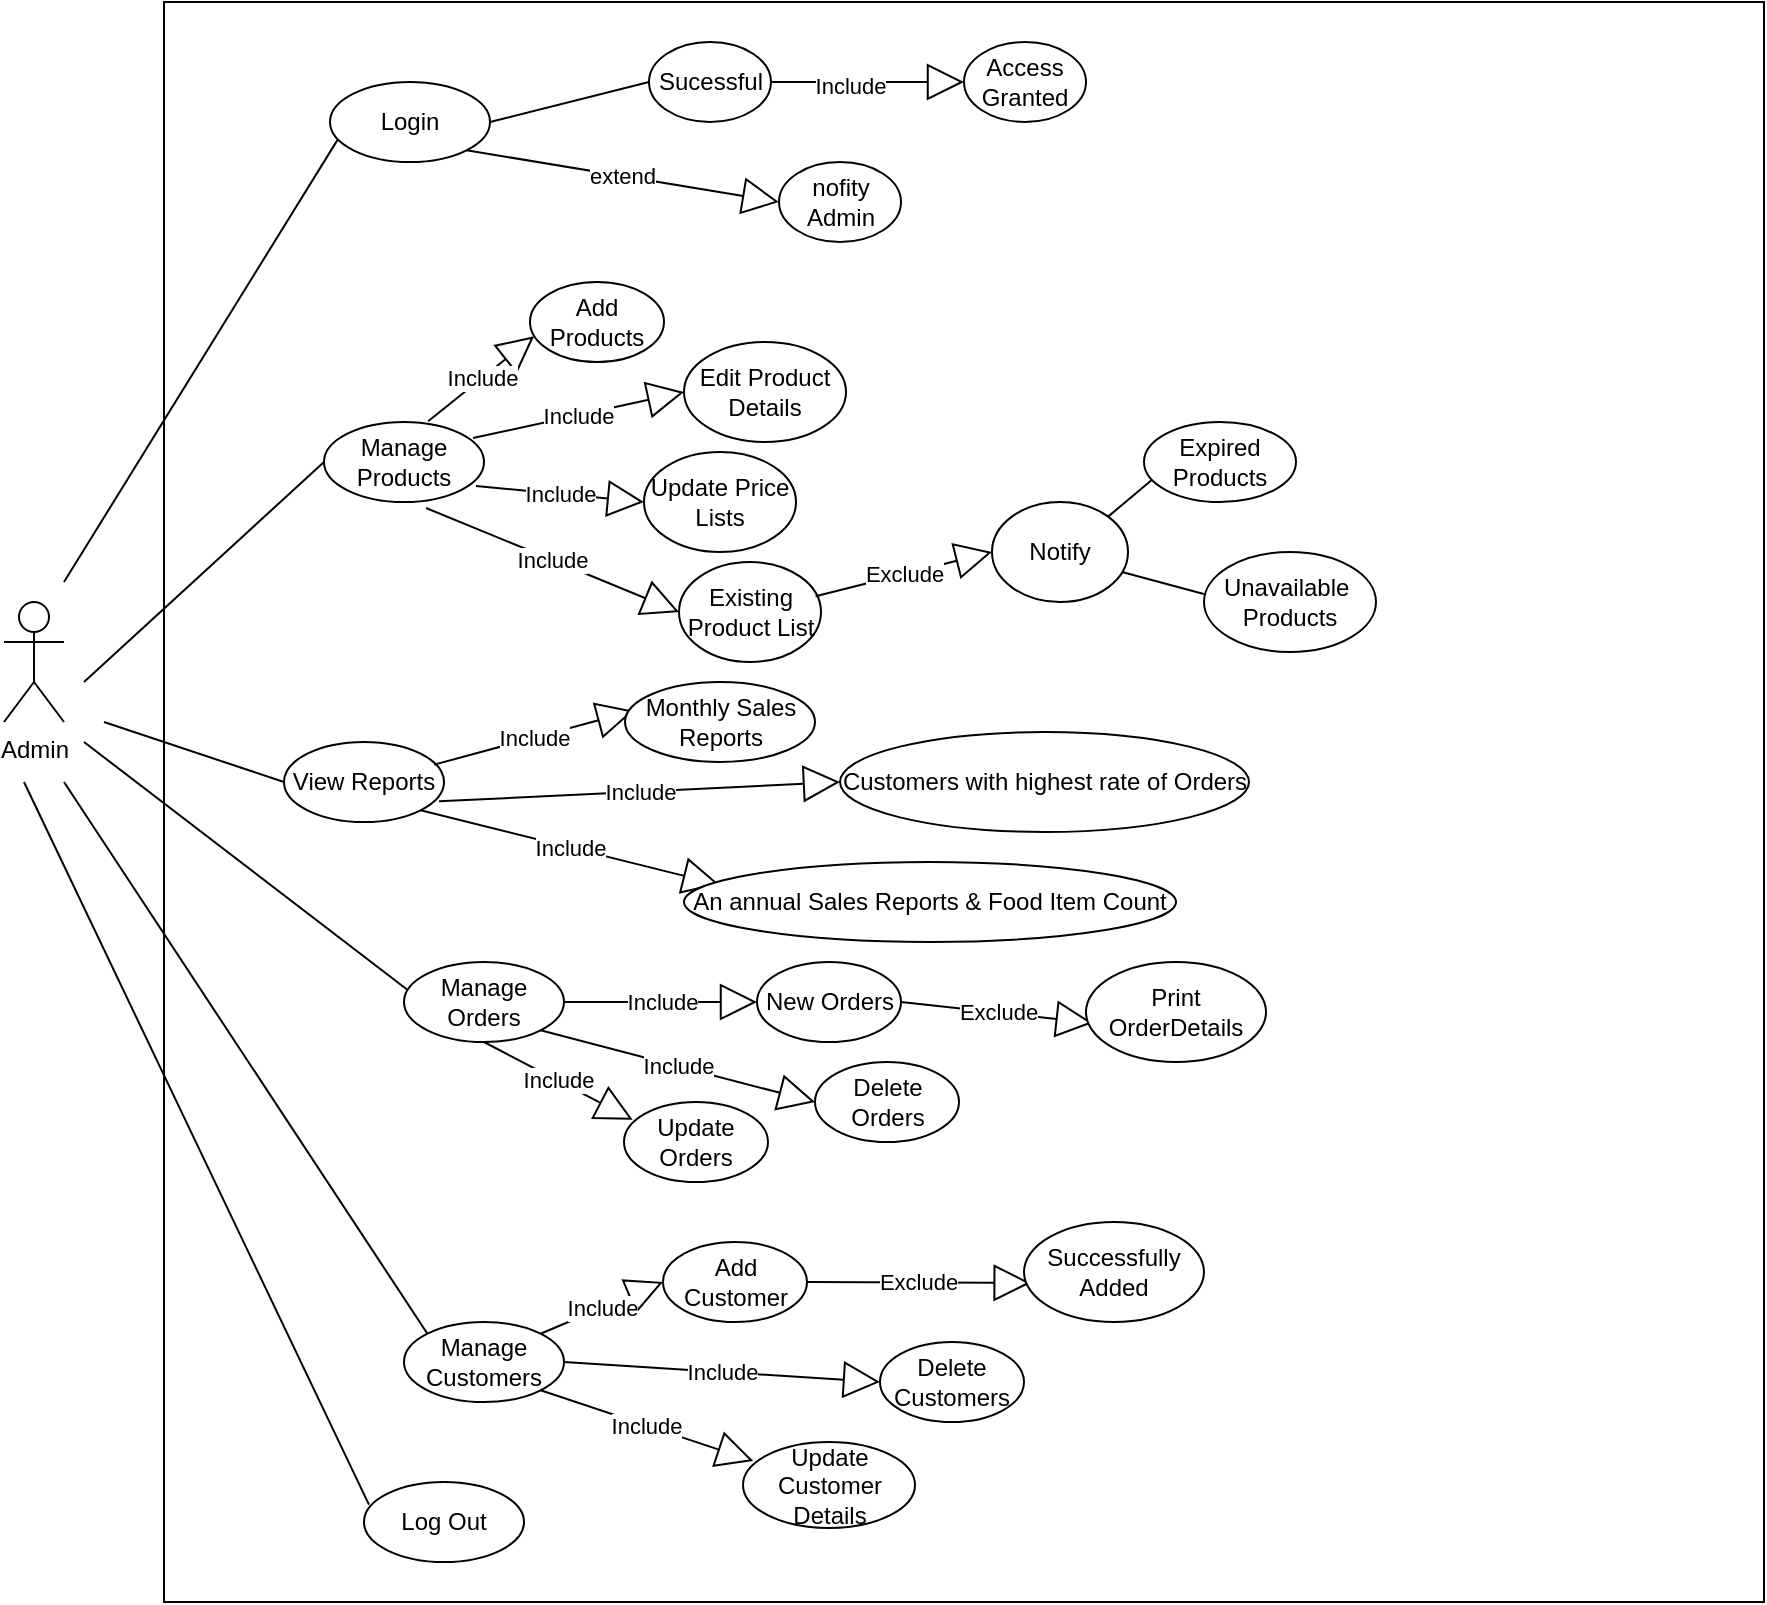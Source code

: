 <mxfile version="22.1.5" type="device">
  <diagram name="Page-1" id="RJeKPR0kddyxgbqvuu3e">
    <mxGraphModel dx="1760" dy="1572" grid="1" gridSize="10" guides="1" tooltips="1" connect="1" arrows="1" fold="1" page="1" pageScale="1" pageWidth="827" pageHeight="1169" math="0" shadow="0">
      <root>
        <mxCell id="0" />
        <mxCell id="1" parent="0" />
        <mxCell id="ts2UV_owP9PpplTrndFB-2" value="" style="whiteSpace=wrap;html=1;aspect=fixed;" vertex="1" parent="1">
          <mxGeometry x="40" y="-240" width="800" height="800" as="geometry" />
        </mxCell>
        <mxCell id="ts2UV_owP9PpplTrndFB-3" value="Admin" style="shape=umlActor;verticalLabelPosition=bottom;verticalAlign=top;html=1;outlineConnect=0;" vertex="1" parent="1">
          <mxGeometry x="-40" y="60" width="30" height="60" as="geometry" />
        </mxCell>
        <mxCell id="ts2UV_owP9PpplTrndFB-11" value="" style="endArrow=none;html=1;rounded=0;entryX=0.049;entryY=0.717;entryDx=0;entryDy=0;entryPerimeter=0;" edge="1" parent="1" target="ts2UV_owP9PpplTrndFB-12">
          <mxGeometry width="50" height="50" relative="1" as="geometry">
            <mxPoint x="-10" y="50" as="sourcePoint" />
            <mxPoint x="40" y="-80" as="targetPoint" />
          </mxGeometry>
        </mxCell>
        <mxCell id="ts2UV_owP9PpplTrndFB-12" value="Login" style="ellipse;whiteSpace=wrap;html=1;" vertex="1" parent="1">
          <mxGeometry x="123" y="-200" width="80" height="40" as="geometry" />
        </mxCell>
        <mxCell id="ts2UV_owP9PpplTrndFB-13" value="Log Out" style="ellipse;whiteSpace=wrap;html=1;" vertex="1" parent="1">
          <mxGeometry x="140" y="500" width="80" height="40" as="geometry" />
        </mxCell>
        <mxCell id="ts2UV_owP9PpplTrndFB-14" value="" style="endArrow=none;html=1;rounded=0;entryX=0.031;entryY=0.283;entryDx=0;entryDy=0;entryPerimeter=0;" edge="1" parent="1" target="ts2UV_owP9PpplTrndFB-13">
          <mxGeometry width="50" height="50" relative="1" as="geometry">
            <mxPoint x="-30" y="150" as="sourcePoint" />
            <mxPoint x="80" y="-70" as="targetPoint" />
          </mxGeometry>
        </mxCell>
        <mxCell id="ts2UV_owP9PpplTrndFB-24" value="" style="endArrow=none;html=1;rounded=0;entryX=0;entryY=0.5;entryDx=0;entryDy=0;" edge="1" parent="1" target="ts2UV_owP9PpplTrndFB-25">
          <mxGeometry width="50" height="50" relative="1" as="geometry">
            <mxPoint y="100" as="sourcePoint" />
            <mxPoint x="80" y="20" as="targetPoint" />
          </mxGeometry>
        </mxCell>
        <mxCell id="ts2UV_owP9PpplTrndFB-25" value="Manage Products" style="ellipse;whiteSpace=wrap;html=1;" vertex="1" parent="1">
          <mxGeometry x="120" y="-30" width="80" height="40" as="geometry" />
        </mxCell>
        <mxCell id="ts2UV_owP9PpplTrndFB-26" value="" style="endArrow=none;html=1;rounded=0;entryX=0.021;entryY=0.346;entryDx=0;entryDy=0;entryPerimeter=0;" edge="1" parent="1" target="ts2UV_owP9PpplTrndFB-27">
          <mxGeometry width="50" height="50" relative="1" as="geometry">
            <mxPoint y="130" as="sourcePoint" />
            <mxPoint x="80" y="-40" as="targetPoint" />
          </mxGeometry>
        </mxCell>
        <mxCell id="ts2UV_owP9PpplTrndFB-27" value="Manage Orders" style="ellipse;whiteSpace=wrap;html=1;" vertex="1" parent="1">
          <mxGeometry x="160" y="240" width="80" height="40" as="geometry" />
        </mxCell>
        <mxCell id="ts2UV_owP9PpplTrndFB-29" value="Include" style="endArrow=block;endSize=16;endFill=0;html=1;rounded=0;exitX=0.651;exitY=-0.009;exitDx=0;exitDy=0;exitPerimeter=0;entryX=0.03;entryY=0.679;entryDx=0;entryDy=0;entryPerimeter=0;" edge="1" parent="1" source="ts2UV_owP9PpplTrndFB-25" target="ts2UV_owP9PpplTrndFB-41">
          <mxGeometry width="160" relative="1" as="geometry">
            <mxPoint x="143" y="-140" as="sourcePoint" />
            <mxPoint x="238.022" y="-32.0" as="targetPoint" />
          </mxGeometry>
        </mxCell>
        <mxCell id="ts2UV_owP9PpplTrndFB-33" value="Include" style="endArrow=block;endSize=16;endFill=0;html=1;rounded=0;exitX=1;exitY=0.5;exitDx=0;exitDy=0;entryX=0;entryY=0.5;entryDx=0;entryDy=0;" edge="1" parent="1" source="ts2UV_owP9PpplTrndFB-36" target="ts2UV_owP9PpplTrndFB-37">
          <mxGeometry x="-0.191" y="-2" width="160" relative="1" as="geometry">
            <mxPoint x="341" y="-94" as="sourcePoint" />
            <mxPoint x="442" y="-100" as="targetPoint" />
            <mxPoint as="offset" />
          </mxGeometry>
        </mxCell>
        <mxCell id="ts2UV_owP9PpplTrndFB-34" value="extend" style="endArrow=block;endSize=16;endFill=0;html=1;rounded=0;exitX=1;exitY=1;exitDx=0;exitDy=0;entryX=0;entryY=0.5;entryDx=0;entryDy=0;" edge="1" parent="1" source="ts2UV_owP9PpplTrndFB-12" target="ts2UV_owP9PpplTrndFB-40">
          <mxGeometry width="160" relative="1" as="geometry">
            <mxPoint x="180" y="16" as="sourcePoint" />
            <mxPoint x="281" y="10" as="targetPoint" />
          </mxGeometry>
        </mxCell>
        <mxCell id="ts2UV_owP9PpplTrndFB-36" value="Sucessful" style="ellipse;whiteSpace=wrap;html=1;" vertex="1" parent="1">
          <mxGeometry x="282.5" y="-220" width="61" height="40" as="geometry" />
        </mxCell>
        <mxCell id="ts2UV_owP9PpplTrndFB-37" value="Access&lt;br&gt;Granted" style="ellipse;whiteSpace=wrap;html=1;" vertex="1" parent="1">
          <mxGeometry x="440" y="-220" width="61" height="40" as="geometry" />
        </mxCell>
        <mxCell id="ts2UV_owP9PpplTrndFB-38" value="Existing Product List" style="ellipse;whiteSpace=wrap;html=1;" vertex="1" parent="1">
          <mxGeometry x="297.5" y="40" width="71" height="50" as="geometry" />
        </mxCell>
        <mxCell id="ts2UV_owP9PpplTrndFB-40" value="nofity Admin" style="ellipse;whiteSpace=wrap;html=1;" vertex="1" parent="1">
          <mxGeometry x="347.5" y="-160" width="61" height="40" as="geometry" />
        </mxCell>
        <mxCell id="ts2UV_owP9PpplTrndFB-41" value="Add Products" style="ellipse;whiteSpace=wrap;html=1;" vertex="1" parent="1">
          <mxGeometry x="223" y="-100" width="67" height="40" as="geometry" />
        </mxCell>
        <mxCell id="ts2UV_owP9PpplTrndFB-42" value="Update Price Lists" style="ellipse;whiteSpace=wrap;html=1;" vertex="1" parent="1">
          <mxGeometry x="280" y="-15" width="76" height="50" as="geometry" />
        </mxCell>
        <mxCell id="ts2UV_owP9PpplTrndFB-43" value="Edit Product Details" style="ellipse;whiteSpace=wrap;html=1;" vertex="1" parent="1">
          <mxGeometry x="300" y="-70" width="81" height="50" as="geometry" />
        </mxCell>
        <mxCell id="ts2UV_owP9PpplTrndFB-44" value="Include" style="endArrow=block;endSize=16;endFill=0;html=1;rounded=0;exitX=0.931;exitY=0.201;exitDx=0;exitDy=0;exitPerimeter=0;entryX=0;entryY=0.5;entryDx=0;entryDy=0;" edge="1" parent="1" source="ts2UV_owP9PpplTrndFB-25" target="ts2UV_owP9PpplTrndFB-43">
          <mxGeometry width="160" relative="1" as="geometry">
            <mxPoint x="232" y="136" as="sourcePoint" />
            <mxPoint x="412" y="85" as="targetPoint" />
          </mxGeometry>
        </mxCell>
        <mxCell id="ts2UV_owP9PpplTrndFB-45" value="Include" style="endArrow=block;endSize=16;endFill=0;html=1;rounded=0;exitX=0.95;exitY=0.8;exitDx=0;exitDy=0;exitPerimeter=0;entryX=0;entryY=0.5;entryDx=0;entryDy=0;" edge="1" parent="1" source="ts2UV_owP9PpplTrndFB-25" target="ts2UV_owP9PpplTrndFB-42">
          <mxGeometry width="160" relative="1" as="geometry">
            <mxPoint x="242" y="146" as="sourcePoint" />
            <mxPoint x="422" y="95" as="targetPoint" />
          </mxGeometry>
        </mxCell>
        <mxCell id="ts2UV_owP9PpplTrndFB-46" value="Include" style="endArrow=block;endSize=16;endFill=0;html=1;rounded=0;entryX=0;entryY=0.5;entryDx=0;entryDy=0;exitX=0.638;exitY=1.075;exitDx=0;exitDy=0;exitPerimeter=0;" edge="1" parent="1" source="ts2UV_owP9PpplTrndFB-25" target="ts2UV_owP9PpplTrndFB-38">
          <mxGeometry x="0.004" width="160" relative="1" as="geometry">
            <mxPoint x="243" y="160" as="sourcePoint" />
            <mxPoint x="285.5" y="75.0" as="targetPoint" />
            <mxPoint as="offset" />
          </mxGeometry>
        </mxCell>
        <mxCell id="ts2UV_owP9PpplTrndFB-47" value="Expired Products" style="ellipse;whiteSpace=wrap;html=1;" vertex="1" parent="1">
          <mxGeometry x="530" y="-30" width="76" height="40" as="geometry" />
        </mxCell>
        <mxCell id="ts2UV_owP9PpplTrndFB-48" value="Unavailable&amp;nbsp; Products" style="ellipse;whiteSpace=wrap;html=1;" vertex="1" parent="1">
          <mxGeometry x="560" y="35" width="86" height="50" as="geometry" />
        </mxCell>
        <mxCell id="ts2UV_owP9PpplTrndFB-50" value="Exclude" style="endArrow=block;endSize=16;endFill=0;html=1;rounded=0;entryX=0;entryY=0.5;entryDx=0;entryDy=0;exitX=0.962;exitY=0.343;exitDx=0;exitDy=0;exitPerimeter=0;" edge="1" parent="1" source="ts2UV_owP9PpplTrndFB-38" target="ts2UV_owP9PpplTrndFB-51">
          <mxGeometry x="0.004" width="160" relative="1" as="geometry">
            <mxPoint x="345.924" y="67.197" as="sourcePoint" />
            <mxPoint x="438" y="246" as="targetPoint" />
            <mxPoint as="offset" />
          </mxGeometry>
        </mxCell>
        <mxCell id="ts2UV_owP9PpplTrndFB-51" value="Notify" style="ellipse;whiteSpace=wrap;html=1;" vertex="1" parent="1">
          <mxGeometry x="454" y="10" width="68" height="50" as="geometry" />
        </mxCell>
        <mxCell id="ts2UV_owP9PpplTrndFB-52" value="" style="endArrow=none;html=1;rounded=0;exitX=1;exitY=0;exitDx=0;exitDy=0;entryX=0.049;entryY=0.729;entryDx=0;entryDy=0;entryPerimeter=0;" edge="1" parent="1" source="ts2UV_owP9PpplTrndFB-51" target="ts2UV_owP9PpplTrndFB-47">
          <mxGeometry width="50" height="50" relative="1" as="geometry">
            <mxPoint x="313" y="290" as="sourcePoint" />
            <mxPoint x="543" y="220" as="targetPoint" />
          </mxGeometry>
        </mxCell>
        <mxCell id="ts2UV_owP9PpplTrndFB-53" value="" style="endArrow=none;html=1;rounded=0;entryX=-0.001;entryY=0.42;entryDx=0;entryDy=0;exitX=0.956;exitY=0.7;exitDx=0;exitDy=0;exitPerimeter=0;entryPerimeter=0;" edge="1" parent="1" source="ts2UV_owP9PpplTrndFB-51" target="ts2UV_owP9PpplTrndFB-48">
          <mxGeometry width="50" height="50" relative="1" as="geometry">
            <mxPoint x="501" y="247" as="sourcePoint" />
            <mxPoint x="543" y="232" as="targetPoint" />
          </mxGeometry>
        </mxCell>
        <mxCell id="ts2UV_owP9PpplTrndFB-54" value="" style="endArrow=none;html=1;rounded=0;entryX=0;entryY=0.5;entryDx=0;entryDy=0;exitX=1;exitY=0.5;exitDx=0;exitDy=0;" edge="1" parent="1" source="ts2UV_owP9PpplTrndFB-12" target="ts2UV_owP9PpplTrndFB-36">
          <mxGeometry width="50" height="50" relative="1" as="geometry">
            <mxPoint x="180" y="30" as="sourcePoint" />
            <mxPoint x="230" y="-20" as="targetPoint" />
          </mxGeometry>
        </mxCell>
        <mxCell id="ts2UV_owP9PpplTrndFB-55" value="Include" style="endArrow=block;endSize=16;endFill=0;html=1;rounded=0;exitX=1;exitY=0.5;exitDx=0;exitDy=0;entryX=0;entryY=0.5;entryDx=0;entryDy=0;" edge="1" parent="1" source="ts2UV_owP9PpplTrndFB-27" target="ts2UV_owP9PpplTrndFB-56">
          <mxGeometry width="160" relative="1" as="geometry">
            <mxPoint x="200" y="236" as="sourcePoint" />
            <mxPoint x="250" y="210" as="targetPoint" />
          </mxGeometry>
        </mxCell>
        <mxCell id="ts2UV_owP9PpplTrndFB-56" value="New Orders" style="ellipse;whiteSpace=wrap;html=1;" vertex="1" parent="1">
          <mxGeometry x="336.5" y="240" width="72" height="40" as="geometry" />
        </mxCell>
        <mxCell id="ts2UV_owP9PpplTrndFB-58" value="Include" style="endArrow=block;endSize=16;endFill=0;html=1;rounded=0;exitX=1;exitY=1;exitDx=0;exitDy=0;entryX=0;entryY=0.5;entryDx=0;entryDy=0;" edge="1" parent="1" source="ts2UV_owP9PpplTrndFB-27" target="ts2UV_owP9PpplTrndFB-59">
          <mxGeometry width="160" relative="1" as="geometry">
            <mxPoint x="198" y="236" as="sourcePoint" />
            <mxPoint x="245" y="220" as="targetPoint" />
          </mxGeometry>
        </mxCell>
        <mxCell id="ts2UV_owP9PpplTrndFB-59" value="Delete Orders" style="ellipse;whiteSpace=wrap;html=1;" vertex="1" parent="1">
          <mxGeometry x="365.5" y="290" width="72" height="40" as="geometry" />
        </mxCell>
        <mxCell id="ts2UV_owP9PpplTrndFB-60" value="Include" style="endArrow=block;endSize=16;endFill=0;html=1;rounded=0;exitX=0.5;exitY=1;exitDx=0;exitDy=0;entryX=0.06;entryY=0.221;entryDx=0;entryDy=0;entryPerimeter=0;" edge="1" parent="1" source="ts2UV_owP9PpplTrndFB-27" target="ts2UV_owP9PpplTrndFB-61">
          <mxGeometry width="160" relative="1" as="geometry">
            <mxPoint x="130.004" y="280.002" as="sourcePoint" />
            <mxPoint x="291.72" y="295.86" as="targetPoint" />
          </mxGeometry>
        </mxCell>
        <mxCell id="ts2UV_owP9PpplTrndFB-61" value="Update Orders" style="ellipse;whiteSpace=wrap;html=1;" vertex="1" parent="1">
          <mxGeometry x="270" y="310" width="72" height="40" as="geometry" />
        </mxCell>
        <mxCell id="ts2UV_owP9PpplTrndFB-62" value="Exclude" style="endArrow=block;endSize=16;endFill=0;html=1;rounded=0;entryX=0.037;entryY=0.61;entryDx=0;entryDy=0;exitX=1;exitY=0.5;exitDx=0;exitDy=0;entryPerimeter=0;" edge="1" parent="1" source="ts2UV_owP9PpplTrndFB-56" target="ts2UV_owP9PpplTrndFB-63">
          <mxGeometry x="0.004" width="160" relative="1" as="geometry">
            <mxPoint x="353" y="157" as="sourcePoint" />
            <mxPoint x="424" y="125" as="targetPoint" />
            <mxPoint as="offset" />
          </mxGeometry>
        </mxCell>
        <mxCell id="ts2UV_owP9PpplTrndFB-63" value="Print OrderDetails" style="ellipse;whiteSpace=wrap;html=1;" vertex="1" parent="1">
          <mxGeometry x="501" y="240" width="90" height="50" as="geometry" />
        </mxCell>
        <mxCell id="ts2UV_owP9PpplTrndFB-66" value="Manage Customers" style="ellipse;whiteSpace=wrap;html=1;" vertex="1" parent="1">
          <mxGeometry x="160" y="420" width="80" height="40" as="geometry" />
        </mxCell>
        <mxCell id="ts2UV_owP9PpplTrndFB-69" value="Include" style="endArrow=block;endSize=16;endFill=0;html=1;rounded=0;exitX=1;exitY=0;exitDx=0;exitDy=0;entryX=0;entryY=0.5;entryDx=0;entryDy=0;" edge="1" source="ts2UV_owP9PpplTrndFB-66" target="ts2UV_owP9PpplTrndFB-70" parent="1">
          <mxGeometry width="160" relative="1" as="geometry">
            <mxPoint x="246" y="383" as="sourcePoint" />
            <mxPoint x="296" y="357" as="targetPoint" />
          </mxGeometry>
        </mxCell>
        <mxCell id="ts2UV_owP9PpplTrndFB-70" value="Add Customer" style="ellipse;whiteSpace=wrap;html=1;" vertex="1" parent="1">
          <mxGeometry x="289.5" y="380" width="72" height="40" as="geometry" />
        </mxCell>
        <mxCell id="ts2UV_owP9PpplTrndFB-71" value="Include" style="endArrow=block;endSize=16;endFill=0;html=1;rounded=0;exitX=1;exitY=0.5;exitDx=0;exitDy=0;entryX=0;entryY=0.5;entryDx=0;entryDy=0;" edge="1" source="ts2UV_owP9PpplTrndFB-66" target="ts2UV_owP9PpplTrndFB-72" parent="1">
          <mxGeometry width="160" relative="1" as="geometry">
            <mxPoint x="244" y="383" as="sourcePoint" />
            <mxPoint x="291" y="367" as="targetPoint" />
          </mxGeometry>
        </mxCell>
        <mxCell id="ts2UV_owP9PpplTrndFB-72" value="Delete Customers" style="ellipse;whiteSpace=wrap;html=1;" vertex="1" parent="1">
          <mxGeometry x="398" y="430" width="72" height="40" as="geometry" />
        </mxCell>
        <mxCell id="ts2UV_owP9PpplTrndFB-73" value="Include" style="endArrow=block;endSize=16;endFill=0;html=1;rounded=0;exitX=1;exitY=1;exitDx=0;exitDy=0;entryX=0.06;entryY=0.221;entryDx=0;entryDy=0;entryPerimeter=0;" edge="1" source="ts2UV_owP9PpplTrndFB-66" target="ts2UV_owP9PpplTrndFB-74" parent="1">
          <mxGeometry width="160" relative="1" as="geometry">
            <mxPoint x="176.004" y="427.002" as="sourcePoint" />
            <mxPoint x="337.72" y="442.86" as="targetPoint" />
          </mxGeometry>
        </mxCell>
        <mxCell id="ts2UV_owP9PpplTrndFB-74" value="Update Customer Details" style="ellipse;whiteSpace=wrap;html=1;" vertex="1" parent="1">
          <mxGeometry x="329.5" y="480" width="86" height="43" as="geometry" />
        </mxCell>
        <mxCell id="ts2UV_owP9PpplTrndFB-75" value="Exclude" style="endArrow=block;endSize=16;endFill=0;html=1;rounded=0;entryX=0.037;entryY=0.61;entryDx=0;entryDy=0;exitX=1;exitY=0.5;exitDx=0;exitDy=0;entryPerimeter=0;" edge="1" source="ts2UV_owP9PpplTrndFB-70" target="ts2UV_owP9PpplTrndFB-76" parent="1">
          <mxGeometry x="0.004" width="160" relative="1" as="geometry">
            <mxPoint x="399" y="304" as="sourcePoint" />
            <mxPoint x="470" y="272" as="targetPoint" />
            <mxPoint as="offset" />
          </mxGeometry>
        </mxCell>
        <mxCell id="ts2UV_owP9PpplTrndFB-76" value="Successfully Added" style="ellipse;whiteSpace=wrap;html=1;" vertex="1" parent="1">
          <mxGeometry x="470" y="370" width="90" height="50" as="geometry" />
        </mxCell>
        <mxCell id="ts2UV_owP9PpplTrndFB-77" value="" style="endArrow=none;html=1;rounded=0;entryX=0;entryY=0;entryDx=0;entryDy=0;" edge="1" parent="1" target="ts2UV_owP9PpplTrndFB-66">
          <mxGeometry width="50" height="50" relative="1" as="geometry">
            <mxPoint x="-10" y="150" as="sourcePoint" />
            <mxPoint x="172" y="387" as="targetPoint" />
          </mxGeometry>
        </mxCell>
        <mxCell id="ts2UV_owP9PpplTrndFB-78" value="" style="endArrow=none;html=1;rounded=0;entryX=0;entryY=0.5;entryDx=0;entryDy=0;" edge="1" parent="1" target="ts2UV_owP9PpplTrndFB-79">
          <mxGeometry width="50" height="50" relative="1" as="geometry">
            <mxPoint x="10" y="120" as="sourcePoint" />
            <mxPoint x="210" y="210" as="targetPoint" />
          </mxGeometry>
        </mxCell>
        <mxCell id="ts2UV_owP9PpplTrndFB-79" value="View Reports" style="ellipse;whiteSpace=wrap;html=1;" vertex="1" parent="1">
          <mxGeometry x="100" y="130" width="80" height="40" as="geometry" />
        </mxCell>
        <mxCell id="ts2UV_owP9PpplTrndFB-80" value="Include" style="endArrow=block;endSize=16;endFill=0;html=1;rounded=0;entryX=0.045;entryY=0.36;entryDx=0;entryDy=0;exitX=0.938;exitY=0.283;exitDx=0;exitDy=0;exitPerimeter=0;entryPerimeter=0;" edge="1" parent="1" source="ts2UV_owP9PpplTrndFB-79" target="ts2UV_owP9PpplTrndFB-81">
          <mxGeometry x="0.005" width="160" relative="1" as="geometry">
            <mxPoint x="184" y="53" as="sourcePoint" />
            <mxPoint x="293" y="95" as="targetPoint" />
            <mxPoint as="offset" />
          </mxGeometry>
        </mxCell>
        <mxCell id="ts2UV_owP9PpplTrndFB-81" value="Monthly Sales Reports" style="ellipse;whiteSpace=wrap;html=1;" vertex="1" parent="1">
          <mxGeometry x="270.5" y="100" width="95" height="40" as="geometry" />
        </mxCell>
        <mxCell id="ts2UV_owP9PpplTrndFB-82" value="Include" style="endArrow=block;endSize=16;endFill=0;html=1;rounded=0;entryX=0;entryY=0.5;entryDx=0;entryDy=0;exitX=0.969;exitY=0.742;exitDx=0;exitDy=0;exitPerimeter=0;" edge="1" parent="1" source="ts2UV_owP9PpplTrndFB-79" target="ts2UV_owP9PpplTrndFB-83">
          <mxGeometry x="0.005" width="160" relative="1" as="geometry">
            <mxPoint x="160" y="186.0" as="sourcePoint" />
            <mxPoint x="259" y="180" as="targetPoint" />
            <mxPoint as="offset" />
          </mxGeometry>
        </mxCell>
        <mxCell id="ts2UV_owP9PpplTrndFB-83" value="Customers with highest rate of Orders" style="ellipse;whiteSpace=wrap;html=1;" vertex="1" parent="1">
          <mxGeometry x="378" y="125" width="204.5" height="50" as="geometry" />
        </mxCell>
        <mxCell id="ts2UV_owP9PpplTrndFB-84" value="Include" style="endArrow=block;endSize=16;endFill=0;html=1;rounded=0;entryX=0.072;entryY=0.283;entryDx=0;entryDy=0;entryPerimeter=0;exitX=1;exitY=1;exitDx=0;exitDy=0;" edge="1" parent="1" source="ts2UV_owP9PpplTrndFB-79" target="ts2UV_owP9PpplTrndFB-85">
          <mxGeometry x="0.005" width="160" relative="1" as="geometry">
            <mxPoint x="188" y="180" as="sourcePoint" />
            <mxPoint x="392" y="185" as="targetPoint" />
            <mxPoint as="offset" />
          </mxGeometry>
        </mxCell>
        <mxCell id="ts2UV_owP9PpplTrndFB-85" value="An annual Sales Reports &amp;amp; Food Item Count" style="ellipse;whiteSpace=wrap;html=1;" vertex="1" parent="1">
          <mxGeometry x="300" y="190" width="246" height="40" as="geometry" />
        </mxCell>
      </root>
    </mxGraphModel>
  </diagram>
</mxfile>
